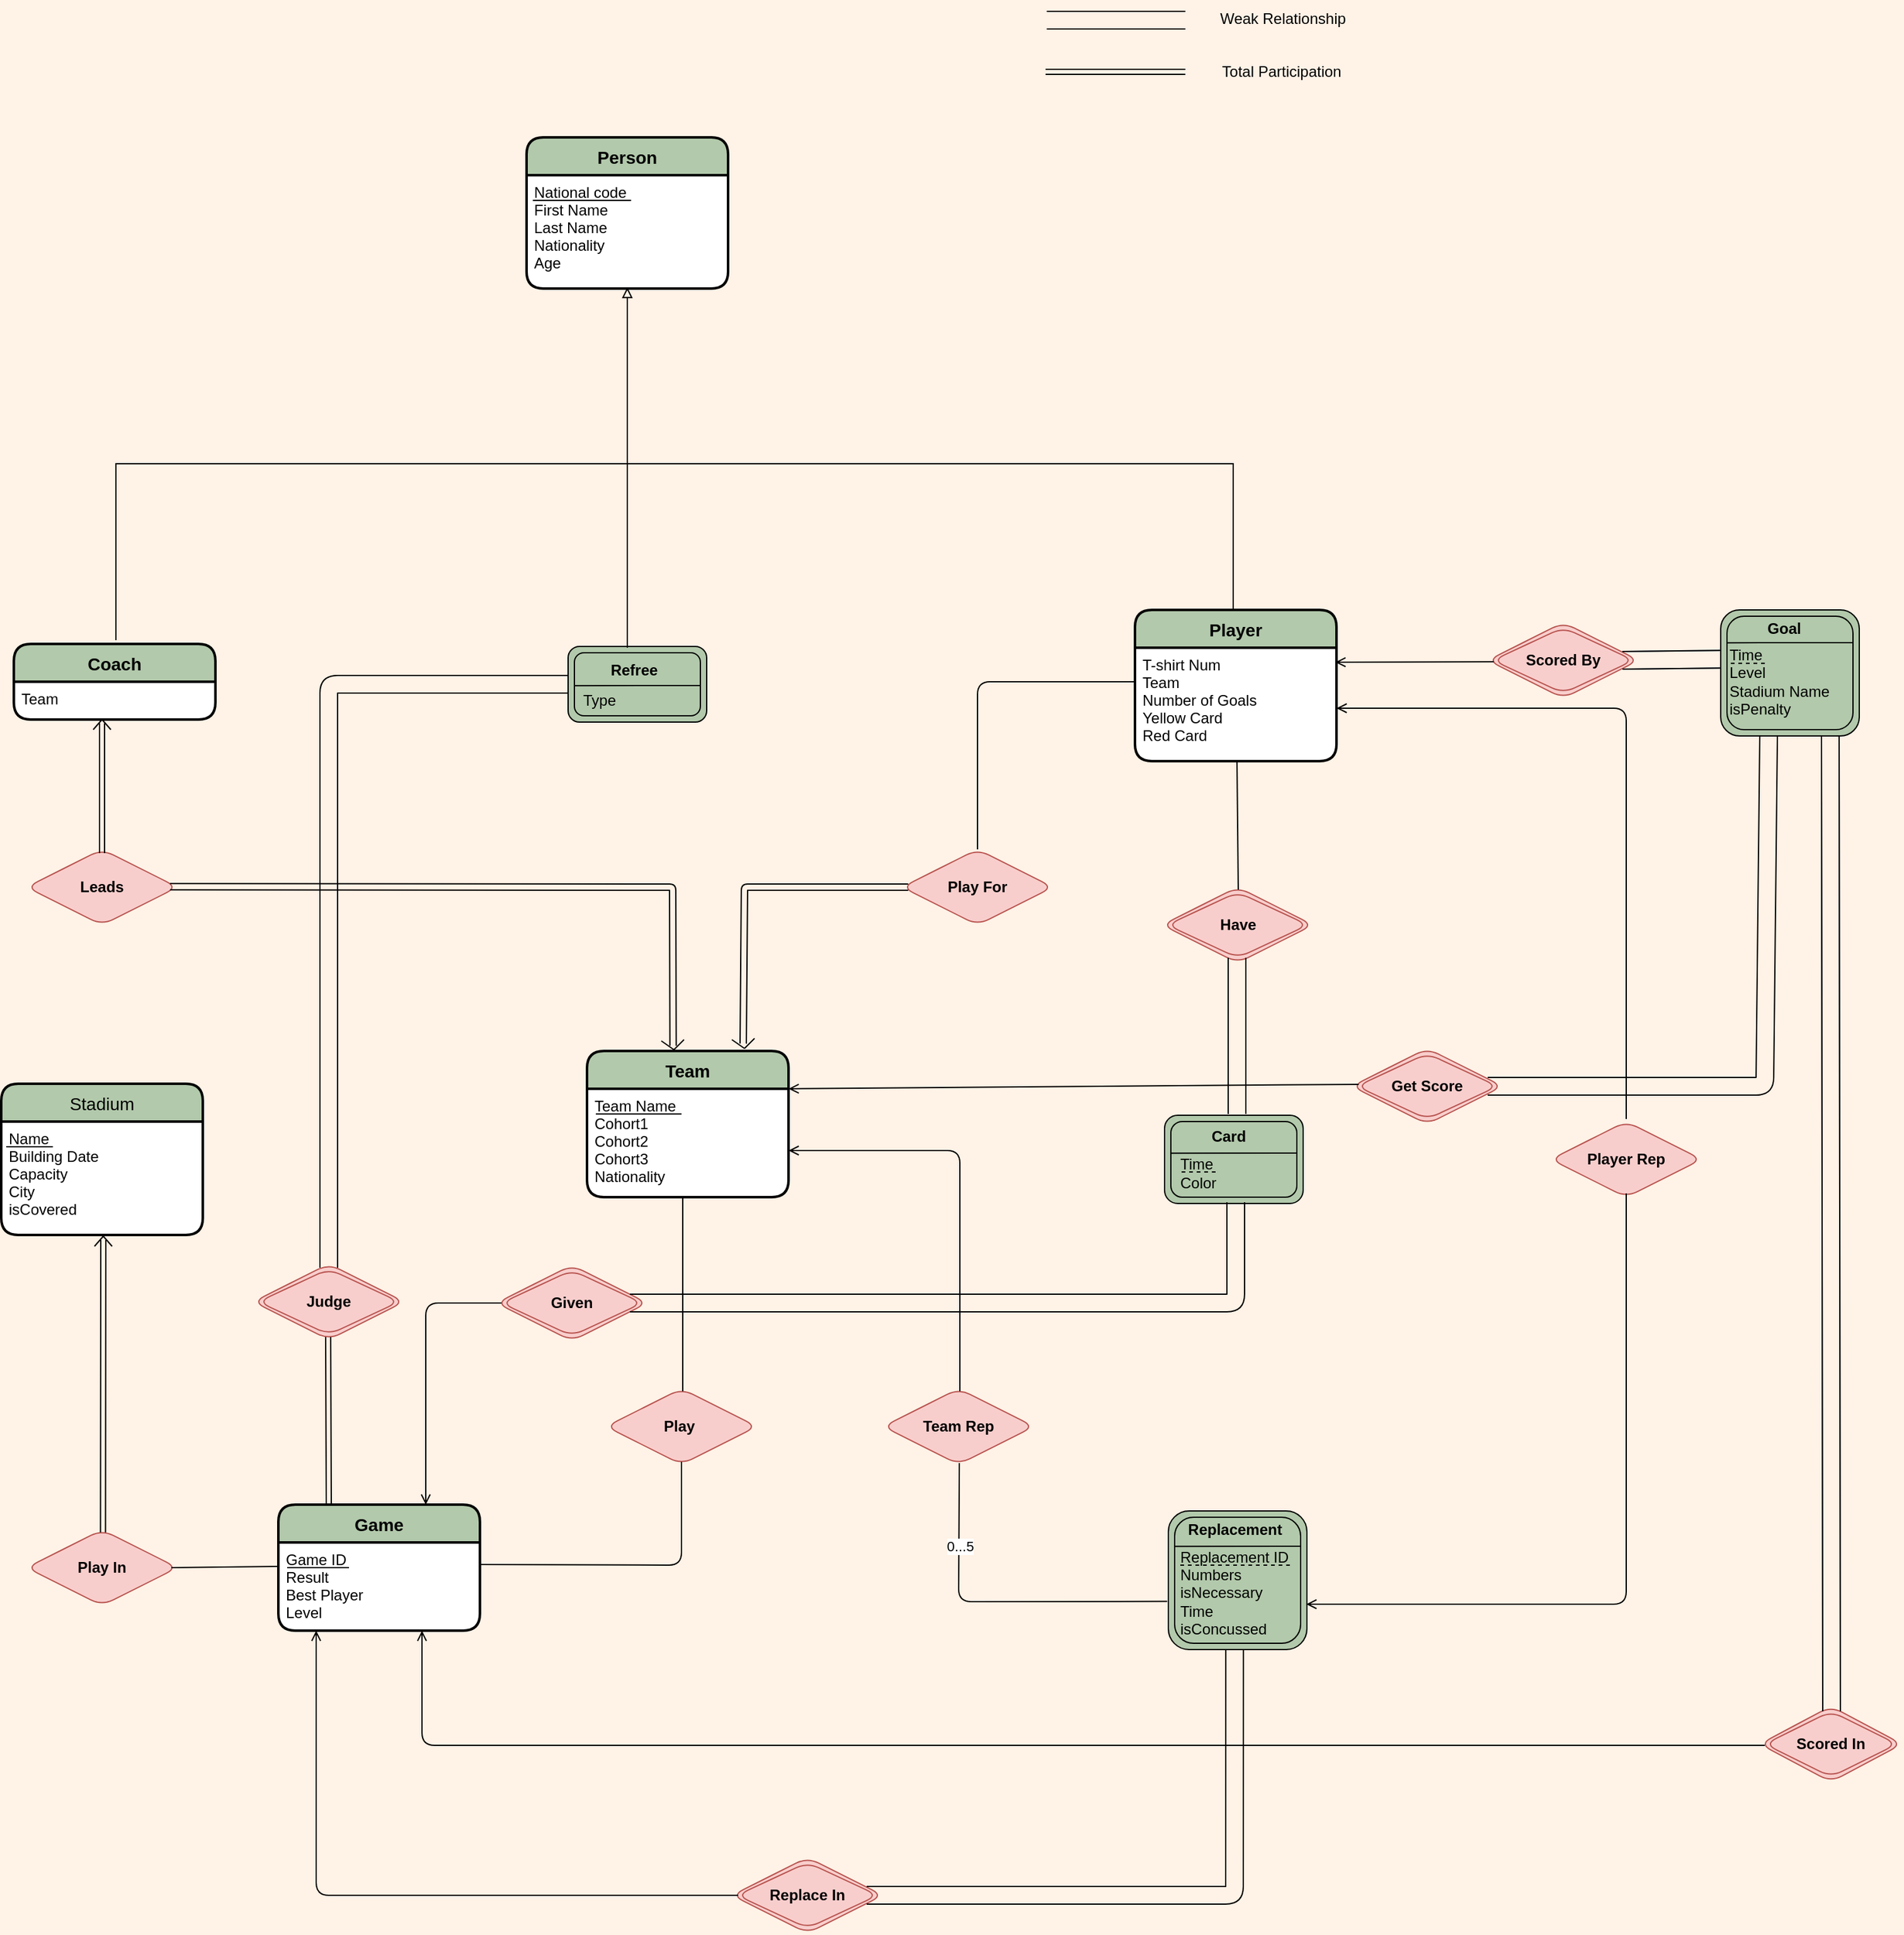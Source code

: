 <mxfile version="20.8.0" type="device"><diagram name="Page-1" id="e56a1550-8fbb-45ad-956c-1786394a9013"><mxGraphModel dx="512" dy="1510" grid="0" gridSize="10" guides="1" tooltips="1" connect="1" arrows="1" fold="1" page="1" pageScale="1" pageWidth="1600" pageHeight="1200" background="#FFF2E6" math="0" shadow="0"><root><mxCell id="0"/><mxCell id="1" parent="0"/><mxCell id="z9mk7cF5LLSc8-f_IJ-P-3" value="Person" style="swimlane;childLayout=stackLayout;horizontal=1;startSize=30;horizontalStack=0;rounded=1;fontSize=14;fontStyle=1;strokeWidth=2;resizeParent=0;resizeLast=1;shadow=0;dashed=0;align=center;fillColor=#B2C9AB;strokeColor=#000000;swimlaneFillColor=#FFFFFF;fontColor=#000000;" parent="1" vertex="1"><mxGeometry x="597" y="-125" width="160" height="120" as="geometry"/></mxCell><mxCell id="4xj2Suou0Z3Pde-zPgqG-42" value="" style="endArrow=none;html=1;rounded=1;sketch=0;startSize=3;endSize=4;strokeColor=#000000;fontColor=#000000;" parent="z9mk7cF5LLSc8-f_IJ-P-3" edge="1"><mxGeometry width="50" height="50" relative="1" as="geometry"><mxPoint x="5" y="50" as="sourcePoint"/><mxPoint x="83" y="50" as="targetPoint"/></mxGeometry></mxCell><mxCell id="z9mk7cF5LLSc8-f_IJ-P-4" value="National code&#10;First Name&#10;Last Name&#10;Nationality&#10;Age" style="align=left;strokeColor=none;fillColor=none;spacingLeft=4;fontSize=12;verticalAlign=top;resizable=0;rotatable=0;part=1;fontStyle=0;fontColor=#000000;" parent="z9mk7cF5LLSc8-f_IJ-P-3" vertex="1"><mxGeometry y="30" width="160" height="90" as="geometry"/></mxCell><mxCell id="z9mk7cF5LLSc8-f_IJ-P-22" value="" style="shape=ext;margin=3;double=1;whiteSpace=wrap;html=1;align=center;rounded=1;gradientDirection=west;childLayout=stackLayout;fillColor=#B2C9AB;strokeColor=#000000;fontColor=#000000;" parent="1" vertex="1"><mxGeometry x="1106.5" y="965" width="110" height="110" as="geometry"/></mxCell><mxCell id="z9mk7cF5LLSc8-f_IJ-P-24" value="" style="endArrow=none;html=1;rounded=0;exitX=-0.004;exitY=0.136;exitDx=0;exitDy=0;exitPerimeter=0;strokeColor=#000000;fontColor=#000000;" parent="1" edge="1"><mxGeometry width="50" height="50" relative="1" as="geometry"><mxPoint x="1111.1" y="993.08" as="sourcePoint"/><mxPoint x="1211.5" y="993" as="targetPoint"/></mxGeometry></mxCell><mxCell id="z9mk7cF5LLSc8-f_IJ-P-25" value="Replacement" style="text;html=1;resizable=0;autosize=1;align=center;verticalAlign=middle;points=[];fillColor=none;strokeColor=none;rounded=0;fontColor=#000000;fontStyle=1" parent="1" vertex="1"><mxGeometry x="1108.5" y="965" width="100" height="30" as="geometry"/></mxCell><mxCell id="z9mk7cF5LLSc8-f_IJ-P-27" value="Replacement ID&lt;br&gt;Numbers&lt;br&gt;isNecessary&lt;br&gt;Time&lt;br&gt;isConcussed" style="text;html=1;resizable=0;autosize=1;align=left;verticalAlign=middle;points=[];fillColor=none;strokeColor=none;rounded=0;fontColor=#000000;" parent="1" vertex="1"><mxGeometry x="1113.5" y="988" width="104" height="84" as="geometry"/></mxCell><mxCell id="z9mk7cF5LLSc8-f_IJ-P-28" value="" style="shape=ext;margin=3;double=1;whiteSpace=wrap;html=1;align=center;rounded=1;gradientDirection=west;childLayout=stackLayout;fillColor=#B2C9AB;strokeColor=#000000;fontColor=#000000;" parent="1" vertex="1"><mxGeometry x="1103.5" y="651" width="110" height="70" as="geometry"/></mxCell><mxCell id="z9mk7cF5LLSc8-f_IJ-P-29" value="" style="endArrow=none;html=1;rounded=0;exitX=-0.004;exitY=0.136;exitDx=0;exitDy=0;exitPerimeter=0;strokeColor=#000000;fontColor=#000000;" parent="1" edge="1"><mxGeometry width="50" height="50" relative="1" as="geometry"><mxPoint x="1108.1" y="681.08" as="sourcePoint"/><mxPoint x="1208.5" y="681" as="targetPoint"/></mxGeometry></mxCell><mxCell id="z9mk7cF5LLSc8-f_IJ-P-30" value="Card" style="text;html=1;resizable=0;autosize=1;align=center;verticalAlign=middle;points=[];fillColor=none;strokeColor=none;rounded=0;fontColor=#000000;fontStyle=1" parent="1" vertex="1"><mxGeometry x="1128.5" y="653" width="50" height="30" as="geometry"/></mxCell><mxCell id="z9mk7cF5LLSc8-f_IJ-P-31" value="Time&lt;br&gt;Color" style="text;html=1;resizable=0;autosize=1;align=left;verticalAlign=middle;points=[];fillColor=none;strokeColor=none;rounded=0;fontColor=#000000;" parent="1" vertex="1"><mxGeometry x="1113.5" y="677" width="50" height="40" as="geometry"/></mxCell><mxCell id="z9mk7cF5LLSc8-f_IJ-P-32" value="" style="shape=ext;margin=3;double=1;whiteSpace=wrap;html=1;align=center;rounded=1;gradientDirection=west;childLayout=stackLayout;fillColor=#B2C9AB;strokeColor=#000000;fontColor=#000000;" parent="1" vertex="1"><mxGeometry x="1545" y="250" width="110" height="100" as="geometry"/></mxCell><mxCell id="z9mk7cF5LLSc8-f_IJ-P-33" value="" style="endArrow=none;html=1;rounded=0;exitX=-0.004;exitY=0.136;exitDx=0;exitDy=0;exitPerimeter=0;strokeColor=#000000;fontColor=#000000;" parent="1" edge="1"><mxGeometry width="50" height="50" relative="1" as="geometry"><mxPoint x="1549.6" y="276.08" as="sourcePoint"/><mxPoint x="1650" y="276" as="targetPoint"/></mxGeometry></mxCell><mxCell id="z9mk7cF5LLSc8-f_IJ-P-34" value="Goal" style="text;html=1;resizable=0;autosize=1;align=center;verticalAlign=middle;points=[];fillColor=none;strokeColor=none;rounded=0;fontColor=#000000;fontStyle=1" parent="1" vertex="1"><mxGeometry x="1570" y="250" width="50" height="30" as="geometry"/></mxCell><mxCell id="z9mk7cF5LLSc8-f_IJ-P-35" value="Time&lt;br&gt;Level&lt;br&gt;Stadium Name&lt;br&gt;isPenalty" style="text;html=1;resizable=0;autosize=1;align=left;verticalAlign=middle;points=[];fillColor=none;strokeColor=none;rounded=0;fontColor=#000000;" parent="1" vertex="1"><mxGeometry x="1550" y="272" width="100" height="70" as="geometry"/></mxCell><mxCell id="z9mk7cF5LLSc8-f_IJ-P-36" value="" style="shape=ext;margin=3;double=1;whiteSpace=wrap;html=1;align=center;rounded=1;gradientDirection=west;childLayout=stackLayout;fillColor=#B2C9AB;strokeColor=#000000;fontColor=#000000;" parent="1" vertex="1"><mxGeometry x="630" y="279" width="110" height="60" as="geometry"/></mxCell><mxCell id="z9mk7cF5LLSc8-f_IJ-P-37" value="" style="endArrow=none;html=1;rounded=0;exitX=-0.004;exitY=0.136;exitDx=0;exitDy=0;exitPerimeter=0;strokeColor=#000000;fontColor=#000000;" parent="1" edge="1"><mxGeometry width="50" height="50" relative="1" as="geometry"><mxPoint x="634.6" y="310.08" as="sourcePoint"/><mxPoint x="735" y="310" as="targetPoint"/></mxGeometry></mxCell><mxCell id="z9mk7cF5LLSc8-f_IJ-P-38" value="&lt;b&gt;Refree&lt;/b&gt;" style="text;html=1;resizable=0;autosize=1;align=center;verticalAlign=middle;points=[];fillColor=none;strokeColor=none;rounded=0;fontColor=#000000;" parent="1" vertex="1"><mxGeometry x="652" y="283" width="60" height="30" as="geometry"/></mxCell><mxCell id="z9mk7cF5LLSc8-f_IJ-P-39" value="Type" style="text;html=1;resizable=0;autosize=1;align=left;verticalAlign=middle;points=[];fillColor=none;strokeColor=none;rounded=0;fontColor=#000000;" parent="1" vertex="1"><mxGeometry x="640" y="307" width="50" height="30" as="geometry"/></mxCell><mxCell id="z9mk7cF5LLSc8-f_IJ-P-40" value="Player" style="swimlane;childLayout=stackLayout;horizontal=1;startSize=30;horizontalStack=0;rounded=1;fontSize=14;fontStyle=1;strokeWidth=2;resizeParent=0;resizeLast=1;shadow=0;dashed=0;align=center;gradientDirection=west;fillColor=#B2C9AB;strokeColor=#000000;fontColor=#000000;swimlaneFillColor=default;" parent="1" vertex="1"><mxGeometry x="1080" y="250" width="160" height="120" as="geometry"/></mxCell><mxCell id="z9mk7cF5LLSc8-f_IJ-P-41" value="T-shirt Num&#10;Team&#10;Number of Goals&#10;Yellow Card&#10;Red Card" style="align=left;strokeColor=none;fillColor=none;spacingLeft=4;fontSize=12;verticalAlign=top;resizable=0;rotatable=0;part=1;rounded=1;fontColor=#000000;" parent="z9mk7cF5LLSc8-f_IJ-P-40" vertex="1"><mxGeometry y="30" width="160" height="90" as="geometry"/></mxCell><mxCell id="z9mk7cF5LLSc8-f_IJ-P-42" value="Coach" style="swimlane;childLayout=stackLayout;horizontal=1;startSize=30;horizontalStack=0;rounded=1;fontSize=14;fontStyle=1;strokeWidth=2;resizeParent=0;resizeLast=1;shadow=0;dashed=0;align=center;gradientDirection=west;fillColor=#B2C9AB;swimlaneFillColor=#FFFFFF;strokeColor=#000000;fontColor=#000000;" parent="1" vertex="1"><mxGeometry x="190" y="277" width="160" height="60" as="geometry"/></mxCell><mxCell id="z9mk7cF5LLSc8-f_IJ-P-43" value="Team" style="align=left;strokeColor=none;fillColor=none;spacingLeft=4;fontSize=12;verticalAlign=top;resizable=0;rotatable=0;part=1;rounded=1;fontColor=#000000;" parent="z9mk7cF5LLSc8-f_IJ-P-42" vertex="1"><mxGeometry y="30" width="160" height="30" as="geometry"/></mxCell><mxCell id="z9mk7cF5LLSc8-f_IJ-P-45" value="Team" style="swimlane;childLayout=stackLayout;horizontal=1;startSize=30;horizontalStack=0;rounded=1;fontSize=14;fontStyle=1;strokeWidth=2;resizeParent=0;resizeLast=1;shadow=0;dashed=0;align=center;gradientDirection=west;fillColor=#B2C9AB;strokeColor=#000000;fontColor=#000000;swimlaneFillColor=default;" parent="1" vertex="1"><mxGeometry x="645" y="600" width="160" height="116" as="geometry"/></mxCell><mxCell id="z9mk7cF5LLSc8-f_IJ-P-46" value="Team Name&#10;Cohort1&#10;Cohort2&#10;Cohort3&#10;Nationality" style="align=left;strokeColor=none;fillColor=none;spacingLeft=4;fontSize=12;verticalAlign=top;resizable=0;rotatable=0;part=1;rounded=1;fontColor=#000000;" parent="z9mk7cF5LLSc8-f_IJ-P-45" vertex="1"><mxGeometry y="30" width="160" height="86" as="geometry"/></mxCell><mxCell id="z9mk7cF5LLSc8-f_IJ-P-47" value="Game" style="swimlane;childLayout=stackLayout;horizontal=1;startSize=30;horizontalStack=0;rounded=1;fontSize=14;fontStyle=1;strokeWidth=2;resizeParent=0;resizeLast=1;shadow=0;dashed=0;align=center;gradientDirection=west;fillColor=#B2C9AB;strokeColor=default;fontColor=#000000;swimlaneFillColor=default;" parent="1" vertex="1"><mxGeometry x="400" y="960" width="160" height="100" as="geometry"/></mxCell><mxCell id="z9mk7cF5LLSc8-f_IJ-P-48" value="Game ID&#10;Result&#10;Best Player&#10;Level" style="align=left;strokeColor=none;fillColor=none;spacingLeft=4;fontSize=12;verticalAlign=top;resizable=0;rotatable=0;part=1;rounded=1;fontColor=#000000;" parent="z9mk7cF5LLSc8-f_IJ-P-47" vertex="1"><mxGeometry y="30" width="160" height="70" as="geometry"/></mxCell><mxCell id="z9mk7cF5LLSc8-f_IJ-P-50" value="Stadium" style="swimlane;childLayout=stackLayout;horizontal=1;startSize=30;horizontalStack=0;rounded=1;fontSize=14;fontStyle=0;strokeWidth=2;resizeParent=0;resizeLast=1;shadow=0;dashed=0;align=center;gradientDirection=west;fillColor=#B2C9AB;strokeColor=default;fontColor=#000000;swimlaneFillColor=default;" parent="1" vertex="1"><mxGeometry x="180" y="626" width="160" height="120" as="geometry"/></mxCell><mxCell id="z9mk7cF5LLSc8-f_IJ-P-51" value="Name&#10;Building Date&#10;Capacity&#10;City&#10;isCovered" style="align=left;strokeColor=none;fillColor=none;spacingLeft=4;fontSize=12;verticalAlign=top;resizable=0;rotatable=0;part=1;rounded=1;fontColor=#000000;" parent="z9mk7cF5LLSc8-f_IJ-P-50" vertex="1"><mxGeometry y="30" width="160" height="90" as="geometry"/></mxCell><mxCell id="z9mk7cF5LLSc8-f_IJ-P-54" value="" style="edgeStyle=elbowEdgeStyle;elbow=vertical;endArrow=block;html=1;rounded=0;endFill=0;strokeColor=#000000;fontColor=#000000;" parent="1" edge="1"><mxGeometry width="50" height="50" relative="1" as="geometry"><mxPoint x="271" y="274" as="sourcePoint"/><mxPoint x="677" y="-6" as="targetPoint"/></mxGeometry></mxCell><mxCell id="z9mk7cF5LLSc8-f_IJ-P-57" value="" style="line;strokeWidth=1;direction=south;html=1;rounded=1;gradientDirection=west;strokeColor=#000000;fillColor=#B2C9AB;fontColor=#000000;" parent="1" vertex="1"><mxGeometry x="672" y="133" width="10" height="147" as="geometry"/></mxCell><mxCell id="z9mk7cF5LLSc8-f_IJ-P-60" value="" style="edgeStyle=segmentEdgeStyle;endArrow=none;html=1;rounded=0;endFill=0;strokeColor=#000000;fontColor=#000000;" parent="1" edge="1"><mxGeometry width="50" height="50" relative="1" as="geometry"><mxPoint x="1158" y="249" as="sourcePoint"/><mxPoint x="677" y="134" as="targetPoint"/><Array as="points"><mxPoint x="1158" y="249"/><mxPoint x="1158" y="134"/><mxPoint x="677" y="134"/></Array></mxGeometry></mxCell><mxCell id="z9mk7cF5LLSc8-f_IJ-P-62" value="Play For" style="shape=rhombus;perimeter=rhombusPerimeter;whiteSpace=wrap;html=1;align=center;rounded=1;strokeColor=#b85450;strokeWidth=1;gradientDirection=west;fillColor=#f8cecc;fontStyle=1" parent="1" vertex="1"><mxGeometry x="895" y="440" width="120" height="60" as="geometry"/></mxCell><mxCell id="z9mk7cF5LLSc8-f_IJ-P-63" value="Play&amp;nbsp;" style="shape=rhombus;perimeter=rhombusPerimeter;whiteSpace=wrap;html=1;align=center;rounded=1;strokeColor=#b85450;strokeWidth=1;gradientDirection=west;fillColor=#f8cecc;fontStyle=1" parent="1" vertex="1"><mxGeometry x="660" y="868" width="120" height="60" as="geometry"/></mxCell><mxCell id="z9mk7cF5LLSc8-f_IJ-P-64" value="Player Rep" style="shape=rhombus;perimeter=rhombusPerimeter;whiteSpace=wrap;html=1;align=center;rounded=1;strokeColor=#b85450;strokeWidth=1;gradientDirection=west;fillColor=#f8cecc;fontStyle=1" parent="1" vertex="1"><mxGeometry x="1410" y="656" width="120" height="60" as="geometry"/></mxCell><mxCell id="z9mk7cF5LLSc8-f_IJ-P-65" value="Team Rep" style="shape=rhombus;perimeter=rhombusPerimeter;whiteSpace=wrap;html=1;align=center;rounded=1;strokeColor=#b85450;strokeWidth=1;gradientDirection=west;fillColor=#f8cecc;fontStyle=1" parent="1" vertex="1"><mxGeometry x="880" y="868" width="120" height="60" as="geometry"/></mxCell><mxCell id="z9mk7cF5LLSc8-f_IJ-P-66" value="Leads" style="shape=rhombus;perimeter=rhombusPerimeter;whiteSpace=wrap;html=1;align=center;rounded=1;strokeColor=#b85450;strokeWidth=1;gradientDirection=west;fillColor=#f8cecc;fontStyle=1" parent="1" vertex="1"><mxGeometry x="200" y="440" width="120" height="60" as="geometry"/></mxCell><mxCell id="z9mk7cF5LLSc8-f_IJ-P-68" value="Judge" style="shape=rhombus;double=1;perimeter=rhombusPerimeter;whiteSpace=wrap;html=1;align=center;rounded=1;strokeColor=#b85450;strokeWidth=1;gradientDirection=west;fillColor=#f8cecc;fontStyle=1" parent="1" vertex="1"><mxGeometry x="380" y="769" width="120" height="60" as="geometry"/></mxCell><mxCell id="z9mk7cF5LLSc8-f_IJ-P-70" value="Have" style="shape=rhombus;double=1;perimeter=rhombusPerimeter;whiteSpace=wrap;html=1;align=center;rounded=1;strokeColor=#b85450;strokeWidth=1;gradientDirection=west;fillColor=#f8cecc;fontStyle=1" parent="1" vertex="1"><mxGeometry x="1101.5" y="470" width="120" height="60" as="geometry"/></mxCell><mxCell id="z9mk7cF5LLSc8-f_IJ-P-71" value="Given" style="shape=rhombus;double=1;perimeter=rhombusPerimeter;whiteSpace=wrap;html=1;align=center;rounded=1;strokeColor=#b85450;strokeWidth=1;gradientDirection=west;fillColor=#f8cecc;fontStyle=1" parent="1" vertex="1"><mxGeometry x="573" y="770" width="120" height="60" as="geometry"/></mxCell><mxCell id="z9mk7cF5LLSc8-f_IJ-P-72" value="Replace In" style="shape=rhombus;double=1;perimeter=rhombusPerimeter;whiteSpace=wrap;html=1;align=center;rounded=1;strokeColor=#b85450;strokeWidth=1;gradientDirection=west;fillColor=#f8cecc;fontStyle=1" parent="1" vertex="1"><mxGeometry x="760" y="1240" width="120" height="60" as="geometry"/></mxCell><mxCell id="z9mk7cF5LLSc8-f_IJ-P-73" value="Play In" style="shape=rhombus;perimeter=rhombusPerimeter;whiteSpace=wrap;html=1;align=center;rounded=1;strokeColor=#b85450;strokeWidth=1;gradientDirection=west;fillColor=#f8cecc;fontStyle=1" parent="1" vertex="1"><mxGeometry x="200" y="980" width="120" height="60" as="geometry"/></mxCell><mxCell id="z9mk7cF5LLSc8-f_IJ-P-74" value="Scored In" style="shape=rhombus;double=1;perimeter=rhombusPerimeter;whiteSpace=wrap;html=1;align=center;rounded=1;strokeColor=#b85450;strokeWidth=1;gradientDirection=west;fillColor=#f8cecc;fontStyle=1" parent="1" vertex="1"><mxGeometry x="1576" y="1120" width="113" height="60" as="geometry"/></mxCell><mxCell id="z9mk7cF5LLSc8-f_IJ-P-75" value="Scored By" style="shape=rhombus;double=1;perimeter=rhombusPerimeter;whiteSpace=wrap;html=1;align=center;rounded=1;strokeColor=#b85450;strokeWidth=1;gradientDirection=west;fillColor=#f8cecc;fontStyle=1" parent="1" vertex="1"><mxGeometry x="1360" y="260" width="120" height="60" as="geometry"/></mxCell><mxCell id="z9mk7cF5LLSc8-f_IJ-P-77" value="Get Score" style="shape=rhombus;double=1;perimeter=rhombusPerimeter;whiteSpace=wrap;html=1;align=center;rounded=1;strokeColor=#b85450;strokeWidth=1;gradientDirection=west;fillColor=#f8cecc;fontStyle=1" parent="1" vertex="1"><mxGeometry x="1252" y="598" width="120" height="60" as="geometry"/></mxCell><mxCell id="z9mk7cF5LLSc8-f_IJ-P-78" value="" style="shape=link;html=1;rounded=1;startArrow=none;startFill=0;endArrow=none;endFill=0;strokeWidth=1;endSize=18;width=5;entryX=0.427;entryY=-0.036;entryDx=0;entryDy=0;entryPerimeter=0;strokeColor=#000000;fontColor=#000000;" parent="1" target="z9mk7cF5LLSc8-f_IJ-P-45" edge="1"><mxGeometry width="100" relative="1" as="geometry"><mxPoint x="314" y="469.66" as="sourcePoint"/><mxPoint x="414.91" y="469.66" as="targetPoint"/><Array as="points"><mxPoint x="713" y="470"/></Array></mxGeometry></mxCell><mxCell id="z9mk7cF5LLSc8-f_IJ-P-79" value="" style="endArrow=open;startArrow=classic;html=1;rounded=0;strokeWidth=1;endFill=0;shape=link;exitX=0.5;exitY=0;exitDx=0;exitDy=0;strokeColor=#000000;fontColor=#000000;" parent="1" edge="1"><mxGeometry width="100" height="100" relative="1" as="geometry"><mxPoint x="260" y="443" as="sourcePoint"/><mxPoint x="260" y="340" as="targetPoint"/></mxGeometry></mxCell><mxCell id="z9mk7cF5LLSc8-f_IJ-P-89" value="" style="endArrow=none;html=1;rounded=0;fontSize=5;strokeWidth=1;strokeColor=#000000;fontColor=#000000;" parent="1" edge="1"><mxGeometry width="50" height="50" relative="1" as="geometry"><mxPoint x="260" y="337" as="sourcePoint"/><mxPoint x="267" y="345" as="targetPoint"/></mxGeometry></mxCell><mxCell id="z9mk7cF5LLSc8-f_IJ-P-90" value="" style="endArrow=none;html=1;rounded=0;fontSize=9;strokeWidth=1;strokeColor=#000000;fontColor=#000000;" parent="1" edge="1"><mxGeometry width="50" height="50" relative="1" as="geometry"><mxPoint x="260" y="337" as="sourcePoint"/><mxPoint x="253" y="345" as="targetPoint"/></mxGeometry></mxCell><mxCell id="4xj2Suou0Z3Pde-zPgqG-3" value="" style="endArrow=none;html=1;rounded=0;fontSize=9;strokeWidth=1;strokeColor=#000000;fontColor=#000000;" parent="1" edge="1"><mxGeometry width="50" height="50" relative="1" as="geometry"><mxPoint x="722" y="591" as="sourcePoint"/><mxPoint x="714" y="599" as="targetPoint"/></mxGeometry></mxCell><mxCell id="4xj2Suou0Z3Pde-zPgqG-4" value="" style="endArrow=none;html=1;rounded=0;fontSize=9;strokeWidth=1;strokeColor=#000000;fontColor=#000000;" parent="1" edge="1"><mxGeometry width="50" height="50" relative="1" as="geometry"><mxPoint x="714" y="599" as="sourcePoint"/><mxPoint x="704" y="592" as="targetPoint"/></mxGeometry></mxCell><mxCell id="4xj2Suou0Z3Pde-zPgqG-5" value="" style="endArrow=none;html=1;rounded=1;exitX=0.5;exitY=0;exitDx=0;exitDy=0;sketch=0;strokeColor=#000000;fontColor=#000000;" parent="1" source="z9mk7cF5LLSc8-f_IJ-P-62" edge="1"><mxGeometry width="50" height="50" relative="1" as="geometry"><mxPoint x="995" y="307" as="sourcePoint"/><mxPoint x="1080" y="307" as="targetPoint"/><Array as="points"><mxPoint x="955" y="307"/></Array></mxGeometry></mxCell><mxCell id="4xj2Suou0Z3Pde-zPgqG-6" value="" style="endArrow=none;html=1;rounded=0;fontSize=9;strokeWidth=1;strokeColor=#000000;fontColor=#000000;" parent="1" edge="1"><mxGeometry width="50" height="50" relative="1" as="geometry"><mxPoint x="778" y="590" as="sourcePoint"/><mxPoint x="770" y="598" as="targetPoint"/></mxGeometry></mxCell><mxCell id="4xj2Suou0Z3Pde-zPgqG-7" value="" style="endArrow=none;html=1;rounded=0;fontSize=9;strokeWidth=1;strokeColor=#000000;fontColor=#000000;" parent="1" edge="1"><mxGeometry width="50" height="50" relative="1" as="geometry"><mxPoint x="770" y="598" as="sourcePoint"/><mxPoint x="760" y="591" as="targetPoint"/></mxGeometry></mxCell><mxCell id="4xj2Suou0Z3Pde-zPgqG-8" value="" style="shape=link;html=1;rounded=1;startArrow=none;startFill=0;endArrow=none;endFill=0;strokeWidth=1;endSize=18;width=5;entryX=0.427;entryY=-0.036;entryDx=0;entryDy=0;entryPerimeter=0;strokeColor=#000000;fontColor=#000000;" parent="1" edge="1"><mxGeometry width="100" relative="1" as="geometry"><mxPoint x="900" y="470" as="sourcePoint"/><mxPoint x="769.0" y="594.164" as="targetPoint"/><Array as="points"><mxPoint x="770" y="470"/></Array></mxGeometry></mxCell><mxCell id="4xj2Suou0Z3Pde-zPgqG-10" value="" style="endArrow=none;html=1;rounded=1;sketch=0;shape=link;width=14;strokeColor=#000000;fontColor=#000000;" parent="1" edge="1"><mxGeometry width="50" height="50" relative="1" as="geometry"><mxPoint x="440" y="772" as="sourcePoint"/><mxPoint x="630" y="309" as="targetPoint"/><Array as="points"><mxPoint x="440" y="309"/></Array></mxGeometry></mxCell><mxCell id="4xj2Suou0Z3Pde-zPgqG-11" value="" style="endArrow=none;html=1;rounded=1;sketch=0;shape=link;exitX=0.5;exitY=0;exitDx=0;exitDy=0;strokeColor=#000000;fontColor=#000000;" parent="1" edge="1"><mxGeometry width="50" height="50" relative="1" as="geometry"><mxPoint x="440" y="959" as="sourcePoint"/><mxPoint x="439.52" y="827" as="targetPoint"/></mxGeometry></mxCell><mxCell id="4xj2Suou0Z3Pde-zPgqG-12" value="" style="endArrow=none;html=1;rounded=1;sketch=0;entryX=0.25;entryY=1;entryDx=0;entryDy=0;strokeColor=#000000;fontColor=#000000;" parent="1" edge="1"><mxGeometry width="50" height="50" relative="1" as="geometry"><mxPoint x="721" y="870" as="sourcePoint"/><mxPoint x="721" y="716" as="targetPoint"/></mxGeometry></mxCell><mxCell id="4xj2Suou0Z3Pde-zPgqG-14" value="" style="endArrow=none;html=1;rounded=1;sketch=0;exitX=1;exitY=0.25;exitDx=0;exitDy=0;strokeColor=#000000;fontColor=#000000;" parent="1" source="z9mk7cF5LLSc8-f_IJ-P-48" edge="1"><mxGeometry width="50" height="50" relative="1" as="geometry"><mxPoint x="670" y="985" as="sourcePoint"/><mxPoint x="720" y="926" as="targetPoint"/><Array as="points"><mxPoint x="720" y="1008"/></Array></mxGeometry></mxCell><mxCell id="4xj2Suou0Z3Pde-zPgqG-15" value="" style="endArrow=none;html=1;rounded=1;sketch=0;entryX=-0.076;entryY=0.581;entryDx=0;entryDy=0;entryPerimeter=0;exitX=0.5;exitY=0;exitDx=0;exitDy=0;strokeColor=#000000;fontColor=#000000;" parent="1" target="z9mk7cF5LLSc8-f_IJ-P-27" edge="1"><mxGeometry width="50" height="50" relative="1" as="geometry"><mxPoint x="940.56" y="926.996" as="sourcePoint"/><mxPoint x="1077.0" y="1133.09" as="targetPoint"/><Array as="points"><mxPoint x="940" y="1037"/></Array></mxGeometry></mxCell><mxCell id="4xj2Suou0Z3Pde-zPgqG-17" value="0...5" style="edgeLabel;html=1;align=center;verticalAlign=middle;resizable=0;points=[];fontColor=#000000;" parent="4xj2Suou0Z3Pde-zPgqG-15" vertex="1" connectable="0"><mxGeometry x="-0.525" y="1" relative="1" as="geometry"><mxPoint as="offset"/></mxGeometry></mxCell><mxCell id="4xj2Suou0Z3Pde-zPgqG-16" value="" style="endArrow=open;html=1;rounded=1;sketch=0;exitX=0.5;exitY=0;exitDx=0;exitDy=0;endFill=0;strokeColor=#000000;fontColor=#000000;" parent="1" edge="1"><mxGeometry width="50" height="50" relative="1" as="geometry"><mxPoint x="941" y="870" as="sourcePoint"/><mxPoint x="805" y="679" as="targetPoint"/><Array as="points"><mxPoint x="941" y="679"/></Array></mxGeometry></mxCell><mxCell id="4xj2Suou0Z3Pde-zPgqG-19" value="" style="endArrow=open;html=1;rounded=1;sketch=0;exitX=0.5;exitY=0;exitDx=0;exitDy=0;endFill=0;strokeColor=#000000;fontColor=#000000;" parent="1" edge="1"><mxGeometry width="50" height="50" relative="1" as="geometry"><mxPoint x="1470" y="713.0" as="sourcePoint"/><mxPoint x="1216" y="1039" as="targetPoint"/><Array as="points"><mxPoint x="1470" y="1039.0"/></Array></mxGeometry></mxCell><mxCell id="4xj2Suou0Z3Pde-zPgqG-21" value="" style="endArrow=none;html=1;rounded=1;sketch=0;shape=link;width=14;strokeColor=#000000;fontColor=#000000;" parent="1" edge="1"><mxGeometry width="50" height="50" relative="1" as="geometry"><mxPoint x="1161" y="650" as="sourcePoint"/><mxPoint x="1161" y="526" as="targetPoint"/></mxGeometry></mxCell><mxCell id="4xj2Suou0Z3Pde-zPgqG-22" value="" style="endArrow=none;html=1;rounded=1;sketch=0;strokeColor=#000000;fontColor=#000000;" parent="1" edge="1"><mxGeometry width="50" height="50" relative="1" as="geometry"><mxPoint x="1162" y="472" as="sourcePoint"/><mxPoint x="1161" y="371" as="targetPoint"/></mxGeometry></mxCell><mxCell id="4xj2Suou0Z3Pde-zPgqG-24" value="" style="endArrow=none;html=1;rounded=1;sketch=0;exitX=1;exitY=0.5;exitDx=0;exitDy=0;strokeColor=#000000;fontColor=#000000;" parent="1" edge="1"><mxGeometry width="50" height="50" relative="1" as="geometry"><mxPoint x="315" y="1010" as="sourcePoint"/><mxPoint x="399" y="1009" as="targetPoint"/></mxGeometry></mxCell><mxCell id="4xj2Suou0Z3Pde-zPgqG-25" value="" style="endArrow=open;startArrow=classic;html=1;rounded=0;strokeWidth=1;endFill=0;shape=link;exitX=0.473;exitY=0.013;exitDx=0;exitDy=0;exitPerimeter=0;strokeColor=#000000;fontColor=#000000;" parent="1" edge="1"><mxGeometry width="100" height="100" relative="1" as="geometry"><mxPoint x="260.76" y="982" as="sourcePoint"/><mxPoint x="261" y="750" as="targetPoint"/></mxGeometry></mxCell><mxCell id="4xj2Suou0Z3Pde-zPgqG-26" value="" style="endArrow=none;html=1;rounded=0;fontSize=5;strokeWidth=1;strokeColor=#000000;fontColor=#000000;" parent="1" edge="1"><mxGeometry width="50" height="50" relative="1" as="geometry"><mxPoint x="261" y="747" as="sourcePoint"/><mxPoint x="268.0" y="755" as="targetPoint"/></mxGeometry></mxCell><mxCell id="4xj2Suou0Z3Pde-zPgqG-27" value="" style="endArrow=none;html=1;rounded=0;fontSize=9;strokeWidth=1;strokeColor=#000000;fontColor=#000000;" parent="1" edge="1"><mxGeometry width="50" height="50" relative="1" as="geometry"><mxPoint x="261" y="747" as="sourcePoint"/><mxPoint x="254" y="755" as="targetPoint"/></mxGeometry></mxCell><mxCell id="4xj2Suou0Z3Pde-zPgqG-28" value="" style="endArrow=none;html=1;rounded=1;sketch=0;shape=link;entryX=0.46;entryY=0.998;entryDx=0;entryDy=0;entryPerimeter=0;exitX=1;exitY=0.5;exitDx=0;exitDy=0;strokeColor=#000000;fontColor=#000000;width=14;" parent="1" edge="1"><mxGeometry width="50" height="50" relative="1" as="geometry"><mxPoint x="867" y="1270" as="sourcePoint"/><mxPoint x="1159.1" y="1074.82" as="targetPoint"/><Array as="points"><mxPoint x="1159" y="1270"/></Array></mxGeometry></mxCell><mxCell id="4xj2Suou0Z3Pde-zPgqG-29" value="" style="endArrow=open;html=1;rounded=1;sketch=0;endFill=0;exitX=0;exitY=0.5;exitDx=0;exitDy=0;strokeColor=#000000;fontColor=#000000;" parent="1" edge="1"><mxGeometry width="50" height="50" relative="1" as="geometry"><mxPoint x="765" y="1270" as="sourcePoint"/><mxPoint x="430" y="1060" as="targetPoint"/><Array as="points"><mxPoint x="430" y="1270"/></Array></mxGeometry></mxCell><mxCell id="4xj2Suou0Z3Pde-zPgqG-30" value="" style="endArrow=none;html=1;rounded=1;sketch=0;shape=link;entryX=-0.014;entryY=0.091;entryDx=0;entryDy=0;entryPerimeter=0;width=14;strokeColor=#788AA3;fontColor=#000000;" parent="1" edge="1"><mxGeometry width="50" height="50" relative="1" as="geometry"><mxPoint x="1467" y="290" as="sourcePoint"/><mxPoint x="1545" y="289.1" as="targetPoint"/></mxGeometry></mxCell><mxCell id="4xj2Suou0Z3Pde-zPgqG-31" value="" style="endArrow=open;html=1;rounded=1;sketch=0;entryX=1.013;entryY=0.128;entryDx=0;entryDy=0;entryPerimeter=0;exitX=0.065;exitY=0.518;exitDx=0;exitDy=0;endFill=0;exitPerimeter=0;strokeColor=#000000;fontColor=#000000;" parent="1" edge="1"><mxGeometry width="50" height="50" relative="1" as="geometry"><mxPoint x="1364.8" y="291.08" as="sourcePoint"/><mxPoint x="1239.08" y="291.52" as="targetPoint"/></mxGeometry></mxCell><mxCell id="4xj2Suou0Z3Pde-zPgqG-33" value="" style="endArrow=open;html=1;rounded=1;sketch=0;endFill=0;entryX=0.681;entryY=1.136;entryDx=0;entryDy=0;entryPerimeter=0;strokeColor=#000000;fontColor=#000000;" parent="1" edge="1"><mxGeometry width="50" height="50" relative="1" as="geometry"><mxPoint x="1580" y="1151" as="sourcePoint"/><mxPoint x="514" y="1060" as="targetPoint"/><Array as="points"><mxPoint x="514" y="1151"/></Array></mxGeometry></mxCell><mxCell id="4xj2Suou0Z3Pde-zPgqG-34" value="" style="endArrow=none;html=1;rounded=1;sketch=0;shape=link;width=14;strokeColor=#788AA3;fontColor=#000000;" parent="1" edge="1"><mxGeometry width="50" height="50" relative="1" as="geometry"><mxPoint x="1633" y="1124" as="sourcePoint"/><mxPoint x="1632" y="350" as="targetPoint"/></mxGeometry></mxCell><mxCell id="4xj2Suou0Z3Pde-zPgqG-36" value="" style="endArrow=none;html=1;rounded=1;sketch=0;shape=link;width=14;entryX=0.797;entryY=0.91;entryDx=0;entryDy=0;entryPerimeter=0;strokeColor=#000000;fontColor=#000000;" parent="1" edge="1"><mxGeometry width="50" height="50" relative="1" as="geometry"><mxPoint x="1160" y="720" as="sourcePoint"/><mxPoint x="679" y="800" as="targetPoint"/><Array as="points"><mxPoint x="1160" y="800"/></Array></mxGeometry></mxCell><mxCell id="4xj2Suou0Z3Pde-zPgqG-37" value="" style="endArrow=open;html=1;rounded=1;sketch=0;endFill=0;entryX=0.75;entryY=0;entryDx=0;entryDy=0;strokeColor=#000000;fontColor=#000000;" parent="1" edge="1"><mxGeometry width="50" height="50" relative="1" as="geometry"><mxPoint x="577" y="800" as="sourcePoint"/><mxPoint x="517.0" y="960" as="targetPoint"/><Array as="points"><mxPoint x="517" y="800"/></Array></mxGeometry></mxCell><mxCell id="4xj2Suou0Z3Pde-zPgqG-41" value="" style="endArrow=open;html=1;rounded=1;sketch=0;entryX=1;entryY=0;entryDx=0;entryDy=0;endFill=0;exitX=0.047;exitY=0.474;exitDx=0;exitDy=0;exitPerimeter=0;strokeColor=#000000;fontColor=#000000;" parent="1" source="z9mk7cF5LLSc8-f_IJ-P-77" target="z9mk7cF5LLSc8-f_IJ-P-46" edge="1"><mxGeometry width="50" height="50" relative="1" as="geometry"><mxPoint x="1050" y="550" as="sourcePoint"/><mxPoint x="1100" y="500" as="targetPoint"/></mxGeometry></mxCell><mxCell id="4xj2Suou0Z3Pde-zPgqG-43" value="" style="endArrow=none;dashed=1;html=1;rounded=1;sketch=0;startSize=3;endSize=4;strokeColor=#000000;fontColor=#000000;" parent="1" edge="1"><mxGeometry width="50" height="50" relative="1" as="geometry"><mxPoint x="1553" y="292.38" as="sourcePoint"/><mxPoint x="1580" y="292.38" as="targetPoint"/></mxGeometry></mxCell><mxCell id="4xj2Suou0Z3Pde-zPgqG-44" value="" style="endArrow=none;html=1;rounded=1;sketch=0;startSize=3;endSize=4;strokeColor=#000000;fontColor=#000000;" parent="1" edge="1"><mxGeometry width="50" height="50" relative="1" as="geometry"><mxPoint x="184" y="676" as="sourcePoint"/><mxPoint x="221" y="676" as="targetPoint"/></mxGeometry></mxCell><mxCell id="4xj2Suou0Z3Pde-zPgqG-45" value="" style="endArrow=none;html=1;rounded=1;sketch=0;startSize=3;endSize=4;strokeColor=#000000;fontColor=#000000;" parent="1" edge="1"><mxGeometry width="50" height="50" relative="1" as="geometry"><mxPoint x="652" y="650" as="sourcePoint"/><mxPoint x="720" y="650" as="targetPoint"/></mxGeometry></mxCell><mxCell id="4xj2Suou0Z3Pde-zPgqG-46" value="" style="endArrow=none;dashed=1;html=1;rounded=1;sketch=0;startSize=3;endSize=4;strokeColor=#000000;fontColor=#000000;" parent="1" edge="1"><mxGeometry width="50" height="50" relative="1" as="geometry"><mxPoint x="1117" y="696" as="sourcePoint"/><mxPoint x="1145" y="696" as="targetPoint"/></mxGeometry></mxCell><mxCell id="4xj2Suou0Z3Pde-zPgqG-47" value="" style="endArrow=none;html=1;rounded=1;sketch=0;startSize=3;endSize=4;strokeColor=#000000;fontColor=#000000;" parent="1" edge="1"><mxGeometry width="50" height="50" relative="1" as="geometry"><mxPoint x="407" y="1010" as="sourcePoint"/><mxPoint x="456" y="1010" as="targetPoint"/></mxGeometry></mxCell><mxCell id="4xj2Suou0Z3Pde-zPgqG-48" value="" style="endArrow=none;dashed=1;html=1;rounded=1;sketch=0;startSize=3;endSize=4;strokeColor=#000000;fontColor=#000000;" parent="1" edge="1"><mxGeometry width="50" height="50" relative="1" as="geometry"><mxPoint x="1116" y="1008" as="sourcePoint"/><mxPoint x="1204" y="1008" as="targetPoint"/></mxGeometry></mxCell><mxCell id="4xj2Suou0Z3Pde-zPgqG-49" value="" style="endArrow=none;html=1;rounded=1;sketch=0;shape=link;width=14;strokeColor=#000000;fontColor=#000000;" parent="1" edge="1"><mxGeometry width="50" height="50" relative="1" as="geometry"><mxPoint x="1010" y="-218" as="sourcePoint"/><mxPoint x="1120" y="-218" as="targetPoint"/></mxGeometry></mxCell><mxCell id="4xj2Suou0Z3Pde-zPgqG-50" value="Weak Relationship" style="text;html=1;resizable=0;autosize=1;align=center;verticalAlign=middle;points=[];fillColor=none;strokeColor=none;rounded=0;fontColor=#000000;" parent="1" vertex="1"><mxGeometry x="1136.5" y="-234" width="120" height="30" as="geometry"/></mxCell><mxCell id="4xj2Suou0Z3Pde-zPgqG-51" value="" style="endArrow=none;html=1;rounded=1;sketch=0;shape=link;strokeColor=#000000;fontColor=#000000;" parent="1" edge="1"><mxGeometry width="50" height="50" relative="1" as="geometry"><mxPoint x="1009" y="-177" as="sourcePoint"/><mxPoint x="1120" y="-177" as="targetPoint"/></mxGeometry></mxCell><mxCell id="4xj2Suou0Z3Pde-zPgqG-52" value="Total Participation" style="text;html=1;resizable=0;autosize=1;align=center;verticalAlign=middle;points=[];fillColor=none;strokeColor=none;rounded=0;fontColor=#000000;" parent="1" vertex="1"><mxGeometry x="1136" y="-192" width="120" height="30" as="geometry"/></mxCell><mxCell id="FjAC16sPP_V2RWbNeXpW-1" value="" style="endArrow=none;html=1;rounded=1;sketch=0;shape=link;width=14;strokeColor=#000000;fontColor=#000000;" parent="1" edge="1"><mxGeometry width="50" height="50" relative="1" as="geometry"><mxPoint x="1633" y="1124" as="sourcePoint"/><mxPoint x="1632" y="350" as="targetPoint"/></mxGeometry></mxCell><mxCell id="FjAC16sPP_V2RWbNeXpW-2" value="" style="endArrow=none;html=1;rounded=1;sketch=0;shape=link;width=14;entryX=0.877;entryY=0.53;entryDx=0;entryDy=0;entryPerimeter=0;endSize=4;startSize=3;strokeColor=#000000;fontColor=#000000;" parent="1" edge="1"><mxGeometry width="50" height="50" relative="1" as="geometry"><mxPoint x="1360" y="628" as="sourcePoint"/><mxPoint x="1583" y="350" as="targetPoint"/><Array as="points"><mxPoint x="1580" y="628"/></Array></mxGeometry></mxCell><mxCell id="FjAC16sPP_V2RWbNeXpW-3" value="" style="endArrow=open;html=1;rounded=1;sketch=0;exitX=0.5;exitY=0;exitDx=0;exitDy=0;endFill=0;strokeColor=#000000;fontColor=#000000;" parent="1" edge="1"><mxGeometry width="50" height="50" relative="1" as="geometry"><mxPoint x="1470" y="654" as="sourcePoint"/><mxPoint x="1240" y="328" as="targetPoint"/><Array as="points"><mxPoint x="1470" y="328"/></Array></mxGeometry></mxCell><mxCell id="FjAC16sPP_V2RWbNeXpW-4" value="" style="endArrow=none;html=1;rounded=1;sketch=0;shape=link;entryX=-0.014;entryY=0.091;entryDx=0;entryDy=0;entryPerimeter=0;width=14;strokeColor=#000000;fontColor=#000000;" parent="1" edge="1"><mxGeometry width="50" height="50" relative="1" as="geometry"><mxPoint x="1467" y="290" as="sourcePoint"/><mxPoint x="1545" y="289.1" as="targetPoint"/></mxGeometry></mxCell></root></mxGraphModel></diagram></mxfile>
